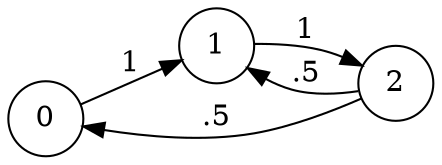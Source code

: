 digraph MarkovChain {
    rankdir=LR;
    node [shape=circle];
   
    0 -> 1 [label="1"]
    1 -> 2 [label="1"]
    2 -> 1 [label=".5"]
    2 -> 0 [label=".5"]
}
